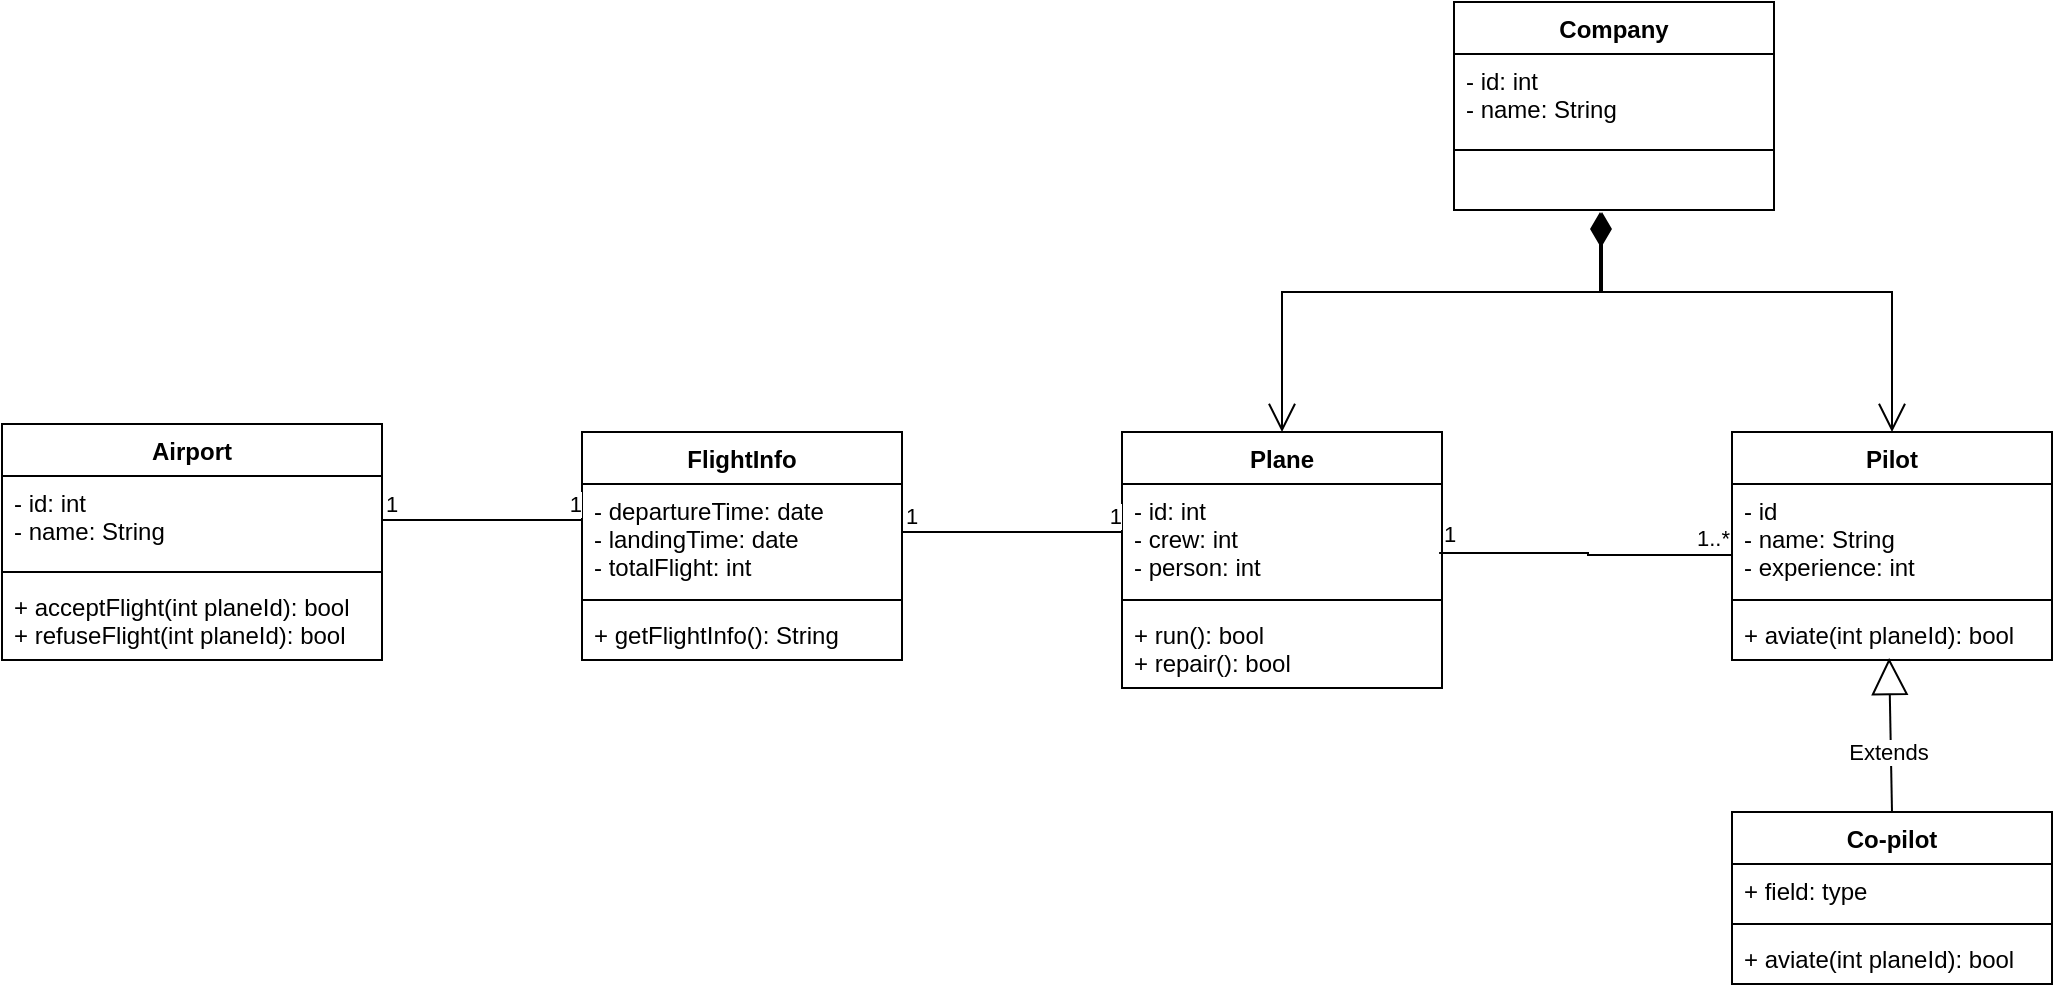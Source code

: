 <mxfile version="18.0.6" type="github"><diagram id="k8nI4TIVaHirkGw_NIY0" name="Page-1"><mxGraphModel dx="1990" dy="543" grid="1" gridSize="10" guides="1" tooltips="1" connect="1" arrows="1" fold="1" page="1" pageScale="1" pageWidth="850" pageHeight="1100" math="0" shadow="0"><root><mxCell id="0"/><mxCell id="1" parent="0"/><mxCell id="jwItYVmpJuKVRRipZ5gb-1" value="Company" style="swimlane;fontStyle=1;align=center;verticalAlign=top;childLayout=stackLayout;horizontal=1;startSize=26;horizontalStack=0;resizeParent=1;resizeParentMax=0;resizeLast=0;collapsible=1;marginBottom=0;" vertex="1" parent="1"><mxGeometry x="126" y="25" width="160" height="104" as="geometry"/></mxCell><mxCell id="jwItYVmpJuKVRRipZ5gb-2" value="- id: int&#10;- name: String" style="text;strokeColor=none;fillColor=none;align=left;verticalAlign=top;spacingLeft=4;spacingRight=4;overflow=hidden;rotatable=0;points=[[0,0.5],[1,0.5]];portConstraint=eastwest;" vertex="1" parent="jwItYVmpJuKVRRipZ5gb-1"><mxGeometry y="26" width="160" height="44" as="geometry"/></mxCell><mxCell id="jwItYVmpJuKVRRipZ5gb-3" value="" style="line;strokeWidth=1;fillColor=none;align=left;verticalAlign=middle;spacingTop=-1;spacingLeft=3;spacingRight=3;rotatable=0;labelPosition=right;points=[];portConstraint=eastwest;" vertex="1" parent="jwItYVmpJuKVRRipZ5gb-1"><mxGeometry y="70" width="160" height="8" as="geometry"/></mxCell><mxCell id="jwItYVmpJuKVRRipZ5gb-4" value="&#10;&#10;" style="text;strokeColor=none;fillColor=none;align=left;verticalAlign=top;spacingLeft=4;spacingRight=4;overflow=hidden;rotatable=0;points=[[0,0.5],[1,0.5]];portConstraint=eastwest;" vertex="1" parent="jwItYVmpJuKVRRipZ5gb-1"><mxGeometry y="78" width="160" height="26" as="geometry"/></mxCell><mxCell id="jwItYVmpJuKVRRipZ5gb-5" value="" style="endArrow=open;html=1;endSize=12;startArrow=diamondThin;startSize=14;startFill=1;edgeStyle=orthogonalEdgeStyle;align=left;verticalAlign=bottom;rounded=0;entryX=0.5;entryY=0;entryDx=0;entryDy=0;entryPerimeter=0;" edge="1" parent="1" target="jwItYVmpJuKVRRipZ5gb-6"><mxGeometry x="-0.833" y="11" relative="1" as="geometry"><mxPoint x="199" y="130" as="sourcePoint"/><mxPoint x="70" y="220" as="targetPoint"/><Array as="points"><mxPoint x="199" y="170"/><mxPoint x="40" y="170"/></Array><mxPoint as="offset"/></mxGeometry></mxCell><mxCell id="jwItYVmpJuKVRRipZ5gb-6" value="Plane" style="swimlane;fontStyle=1;align=center;verticalAlign=top;childLayout=stackLayout;horizontal=1;startSize=26;horizontalStack=0;resizeParent=1;resizeParentMax=0;resizeLast=0;collapsible=1;marginBottom=0;" vertex="1" parent="1"><mxGeometry x="-40" y="240" width="160" height="128" as="geometry"/></mxCell><mxCell id="jwItYVmpJuKVRRipZ5gb-7" value="- id: int&#10;- crew: int&#10;- person: int" style="text;strokeColor=none;fillColor=none;align=left;verticalAlign=top;spacingLeft=4;spacingRight=4;overflow=hidden;rotatable=0;points=[[0,0.5],[1,0.5]];portConstraint=eastwest;" vertex="1" parent="jwItYVmpJuKVRRipZ5gb-6"><mxGeometry y="26" width="160" height="54" as="geometry"/></mxCell><mxCell id="jwItYVmpJuKVRRipZ5gb-8" value="" style="line;strokeWidth=1;fillColor=none;align=left;verticalAlign=middle;spacingTop=-1;spacingLeft=3;spacingRight=3;rotatable=0;labelPosition=right;points=[];portConstraint=eastwest;" vertex="1" parent="jwItYVmpJuKVRRipZ5gb-6"><mxGeometry y="80" width="160" height="8" as="geometry"/></mxCell><mxCell id="jwItYVmpJuKVRRipZ5gb-9" value="+ run(): bool&#10;+ repair(): bool" style="text;strokeColor=none;fillColor=none;align=left;verticalAlign=top;spacingLeft=4;spacingRight=4;overflow=hidden;rotatable=0;points=[[0,0.5],[1,0.5]];portConstraint=eastwest;" vertex="1" parent="jwItYVmpJuKVRRipZ5gb-6"><mxGeometry y="88" width="160" height="40" as="geometry"/></mxCell><mxCell id="jwItYVmpJuKVRRipZ5gb-10" value="Pilot" style="swimlane;fontStyle=1;align=center;verticalAlign=top;childLayout=stackLayout;horizontal=1;startSize=26;horizontalStack=0;resizeParent=1;resizeParentMax=0;resizeLast=0;collapsible=1;marginBottom=0;" vertex="1" parent="1"><mxGeometry x="265" y="240" width="160" height="114" as="geometry"/></mxCell><mxCell id="jwItYVmpJuKVRRipZ5gb-11" value="- id&#10;- name: String&#10;- experience: int" style="text;strokeColor=none;fillColor=none;align=left;verticalAlign=top;spacingLeft=4;spacingRight=4;overflow=hidden;rotatable=0;points=[[0,0.5],[1,0.5]];portConstraint=eastwest;" vertex="1" parent="jwItYVmpJuKVRRipZ5gb-10"><mxGeometry y="26" width="160" height="54" as="geometry"/></mxCell><mxCell id="jwItYVmpJuKVRRipZ5gb-12" value="" style="line;strokeWidth=1;fillColor=none;align=left;verticalAlign=middle;spacingTop=-1;spacingLeft=3;spacingRight=3;rotatable=0;labelPosition=right;points=[];portConstraint=eastwest;" vertex="1" parent="jwItYVmpJuKVRRipZ5gb-10"><mxGeometry y="80" width="160" height="8" as="geometry"/></mxCell><mxCell id="jwItYVmpJuKVRRipZ5gb-13" value="+ aviate(int planeId): bool" style="text;strokeColor=none;fillColor=none;align=left;verticalAlign=top;spacingLeft=4;spacingRight=4;overflow=hidden;rotatable=0;points=[[0,0.5],[1,0.5]];portConstraint=eastwest;" vertex="1" parent="jwItYVmpJuKVRRipZ5gb-10"><mxGeometry y="88" width="160" height="26" as="geometry"/></mxCell><mxCell id="jwItYVmpJuKVRRipZ5gb-14" value="" style="endArrow=open;html=1;endSize=12;startArrow=diamondThin;startSize=14;startFill=1;edgeStyle=orthogonalEdgeStyle;align=left;verticalAlign=bottom;rounded=0;entryX=0.5;entryY=0;entryDx=0;entryDy=0;" edge="1" parent="1" target="jwItYVmpJuKVRRipZ5gb-10"><mxGeometry x="-1" y="-333" relative="1" as="geometry"><mxPoint x="200" y="130" as="sourcePoint"/><mxPoint x="360" y="120" as="targetPoint"/><Array as="points"><mxPoint x="200" y="170"/><mxPoint x="345" y="170"/></Array><mxPoint x="113" y="-250" as="offset"/></mxGeometry></mxCell><mxCell id="jwItYVmpJuKVRRipZ5gb-15" value="Co-pilot" style="swimlane;fontStyle=1;align=center;verticalAlign=top;childLayout=stackLayout;horizontal=1;startSize=26;horizontalStack=0;resizeParent=1;resizeParentMax=0;resizeLast=0;collapsible=1;marginBottom=0;" vertex="1" parent="1"><mxGeometry x="265" y="430" width="160" height="86" as="geometry"/></mxCell><mxCell id="jwItYVmpJuKVRRipZ5gb-16" value="+ field: type" style="text;strokeColor=none;fillColor=none;align=left;verticalAlign=top;spacingLeft=4;spacingRight=4;overflow=hidden;rotatable=0;points=[[0,0.5],[1,0.5]];portConstraint=eastwest;" vertex="1" parent="jwItYVmpJuKVRRipZ5gb-15"><mxGeometry y="26" width="160" height="26" as="geometry"/></mxCell><mxCell id="jwItYVmpJuKVRRipZ5gb-17" value="" style="line;strokeWidth=1;fillColor=none;align=left;verticalAlign=middle;spacingTop=-1;spacingLeft=3;spacingRight=3;rotatable=0;labelPosition=right;points=[];portConstraint=eastwest;" vertex="1" parent="jwItYVmpJuKVRRipZ5gb-15"><mxGeometry y="52" width="160" height="8" as="geometry"/></mxCell><mxCell id="jwItYVmpJuKVRRipZ5gb-18" value="+ aviate(int planeId): bool" style="text;strokeColor=none;fillColor=none;align=left;verticalAlign=top;spacingLeft=4;spacingRight=4;overflow=hidden;rotatable=0;points=[[0,0.5],[1,0.5]];portConstraint=eastwest;" vertex="1" parent="jwItYVmpJuKVRRipZ5gb-15"><mxGeometry y="60" width="160" height="26" as="geometry"/></mxCell><mxCell id="jwItYVmpJuKVRRipZ5gb-19" value="Extends" style="endArrow=block;endSize=16;endFill=0;html=1;rounded=0;exitX=0.5;exitY=0;exitDx=0;exitDy=0;entryX=0.491;entryY=0.962;entryDx=0;entryDy=0;entryPerimeter=0;" edge="1" parent="1" source="jwItYVmpJuKVRRipZ5gb-15" target="jwItYVmpJuKVRRipZ5gb-13"><mxGeometry x="-0.22" y="1" width="160" relative="1" as="geometry"><mxPoint x="410" y="370" as="sourcePoint"/><mxPoint x="570" y="370" as="targetPoint"/><mxPoint as="offset"/></mxGeometry></mxCell><mxCell id="jwItYVmpJuKVRRipZ5gb-21" value="" style="endArrow=none;html=1;edgeStyle=orthogonalEdgeStyle;rounded=0;exitX=0.991;exitY=0.639;exitDx=0;exitDy=0;exitPerimeter=0;entryX=-0.003;entryY=0.657;entryDx=0;entryDy=0;entryPerimeter=0;" edge="1" parent="1" source="jwItYVmpJuKVRRipZ5gb-7" target="jwItYVmpJuKVRRipZ5gb-11"><mxGeometry relative="1" as="geometry"><mxPoint x="130" y="303.5" as="sourcePoint"/><mxPoint x="290" y="303.5" as="targetPoint"/><Array as="points"><mxPoint x="193" y="301"/><mxPoint x="193" y="302"/></Array></mxGeometry></mxCell><mxCell id="jwItYVmpJuKVRRipZ5gb-22" value="1" style="edgeLabel;resizable=0;html=1;align=left;verticalAlign=bottom;" connectable="0" vertex="1" parent="jwItYVmpJuKVRRipZ5gb-21"><mxGeometry x="-1" relative="1" as="geometry"><mxPoint y="-1" as="offset"/></mxGeometry></mxCell><mxCell id="jwItYVmpJuKVRRipZ5gb-23" value="1..*" style="edgeLabel;resizable=0;html=1;align=right;verticalAlign=bottom;" connectable="0" vertex="1" parent="jwItYVmpJuKVRRipZ5gb-21"><mxGeometry x="1" relative="1" as="geometry"/></mxCell><mxCell id="jwItYVmpJuKVRRipZ5gb-24" value="Airport" style="swimlane;fontStyle=1;align=center;verticalAlign=top;childLayout=stackLayout;horizontal=1;startSize=26;horizontalStack=0;resizeParent=1;resizeParentMax=0;resizeLast=0;collapsible=1;marginBottom=0;" vertex="1" parent="1"><mxGeometry x="-600" y="236" width="190" height="118" as="geometry"/></mxCell><mxCell id="jwItYVmpJuKVRRipZ5gb-25" value="- id: int&#10;- name: String" style="text;strokeColor=none;fillColor=none;align=left;verticalAlign=top;spacingLeft=4;spacingRight=4;overflow=hidden;rotatable=0;points=[[0,0.5],[1,0.5]];portConstraint=eastwest;" vertex="1" parent="jwItYVmpJuKVRRipZ5gb-24"><mxGeometry y="26" width="190" height="44" as="geometry"/></mxCell><mxCell id="jwItYVmpJuKVRRipZ5gb-26" value="" style="line;strokeWidth=1;fillColor=none;align=left;verticalAlign=middle;spacingTop=-1;spacingLeft=3;spacingRight=3;rotatable=0;labelPosition=right;points=[];portConstraint=eastwest;" vertex="1" parent="jwItYVmpJuKVRRipZ5gb-24"><mxGeometry y="70" width="190" height="8" as="geometry"/></mxCell><mxCell id="jwItYVmpJuKVRRipZ5gb-27" value="+ acceptFlight(int planeId): bool&#10;+ refuseFlight(int planeId): bool" style="text;strokeColor=none;fillColor=none;align=left;verticalAlign=top;spacingLeft=4;spacingRight=4;overflow=hidden;rotatable=0;points=[[0,0.5],[1,0.5]];portConstraint=eastwest;" vertex="1" parent="jwItYVmpJuKVRRipZ5gb-24"><mxGeometry y="78" width="190" height="40" as="geometry"/></mxCell><mxCell id="jwItYVmpJuKVRRipZ5gb-28" value="FlightInfo" style="swimlane;fontStyle=1;align=center;verticalAlign=top;childLayout=stackLayout;horizontal=1;startSize=26;horizontalStack=0;resizeParent=1;resizeParentMax=0;resizeLast=0;collapsible=1;marginBottom=0;" vertex="1" parent="1"><mxGeometry x="-310" y="240" width="160" height="114" as="geometry"/></mxCell><mxCell id="jwItYVmpJuKVRRipZ5gb-29" value="- departureTime: date&#10;- landingTime: date&#10;- totalFlight: int" style="text;strokeColor=none;fillColor=none;align=left;verticalAlign=top;spacingLeft=4;spacingRight=4;overflow=hidden;rotatable=0;points=[[0,0.5],[1,0.5]];portConstraint=eastwest;" vertex="1" parent="jwItYVmpJuKVRRipZ5gb-28"><mxGeometry y="26" width="160" height="54" as="geometry"/></mxCell><mxCell id="jwItYVmpJuKVRRipZ5gb-30" value="" style="line;strokeWidth=1;fillColor=none;align=left;verticalAlign=middle;spacingTop=-1;spacingLeft=3;spacingRight=3;rotatable=0;labelPosition=right;points=[];portConstraint=eastwest;" vertex="1" parent="jwItYVmpJuKVRRipZ5gb-28"><mxGeometry y="80" width="160" height="8" as="geometry"/></mxCell><mxCell id="jwItYVmpJuKVRRipZ5gb-31" value="+ getFlightInfo(): String" style="text;strokeColor=none;fillColor=none;align=left;verticalAlign=top;spacingLeft=4;spacingRight=4;overflow=hidden;rotatable=0;points=[[0,0.5],[1,0.5]];portConstraint=eastwest;" vertex="1" parent="jwItYVmpJuKVRRipZ5gb-28"><mxGeometry y="88" width="160" height="26" as="geometry"/></mxCell><mxCell id="jwItYVmpJuKVRRipZ5gb-34" value="" style="endArrow=none;html=1;edgeStyle=orthogonalEdgeStyle;rounded=0;exitX=1;exitY=0.5;exitDx=0;exitDy=0;" edge="1" parent="1" source="jwItYVmpJuKVRRipZ5gb-29" target="jwItYVmpJuKVRRipZ5gb-7"><mxGeometry relative="1" as="geometry"><mxPoint x="-210" y="350" as="sourcePoint"/><mxPoint x="-50" y="350" as="targetPoint"/><Array as="points"><mxPoint x="-150" y="290"/></Array></mxGeometry></mxCell><mxCell id="jwItYVmpJuKVRRipZ5gb-35" value="1" style="edgeLabel;resizable=0;html=1;align=left;verticalAlign=bottom;" connectable="0" vertex="1" parent="jwItYVmpJuKVRRipZ5gb-34"><mxGeometry x="-1" relative="1" as="geometry"><mxPoint y="-3" as="offset"/></mxGeometry></mxCell><mxCell id="jwItYVmpJuKVRRipZ5gb-36" value="1" style="edgeLabel;resizable=0;html=1;align=right;verticalAlign=bottom;" connectable="0" vertex="1" parent="jwItYVmpJuKVRRipZ5gb-34"><mxGeometry x="1" relative="1" as="geometry"/></mxCell><mxCell id="jwItYVmpJuKVRRipZ5gb-37" value="" style="endArrow=none;html=1;edgeStyle=orthogonalEdgeStyle;rounded=0;exitX=1;exitY=0.5;exitDx=0;exitDy=0;" edge="1" parent="1" source="jwItYVmpJuKVRRipZ5gb-25" target="jwItYVmpJuKVRRipZ5gb-29"><mxGeometry relative="1" as="geometry"><mxPoint x="-410" y="410" as="sourcePoint"/><mxPoint x="-250" y="410" as="targetPoint"/><Array as="points"><mxPoint x="-330" y="284"/><mxPoint x="-330" y="284"/></Array></mxGeometry></mxCell><mxCell id="jwItYVmpJuKVRRipZ5gb-38" value="1" style="edgeLabel;resizable=0;html=1;align=left;verticalAlign=bottom;" connectable="0" vertex="1" parent="jwItYVmpJuKVRRipZ5gb-37"><mxGeometry x="-1" relative="1" as="geometry"/></mxCell><mxCell id="jwItYVmpJuKVRRipZ5gb-39" value="1" style="edgeLabel;resizable=0;html=1;align=right;verticalAlign=bottom;" connectable="0" vertex="1" parent="jwItYVmpJuKVRRipZ5gb-37"><mxGeometry x="1" relative="1" as="geometry"/></mxCell></root></mxGraphModel></diagram></mxfile>